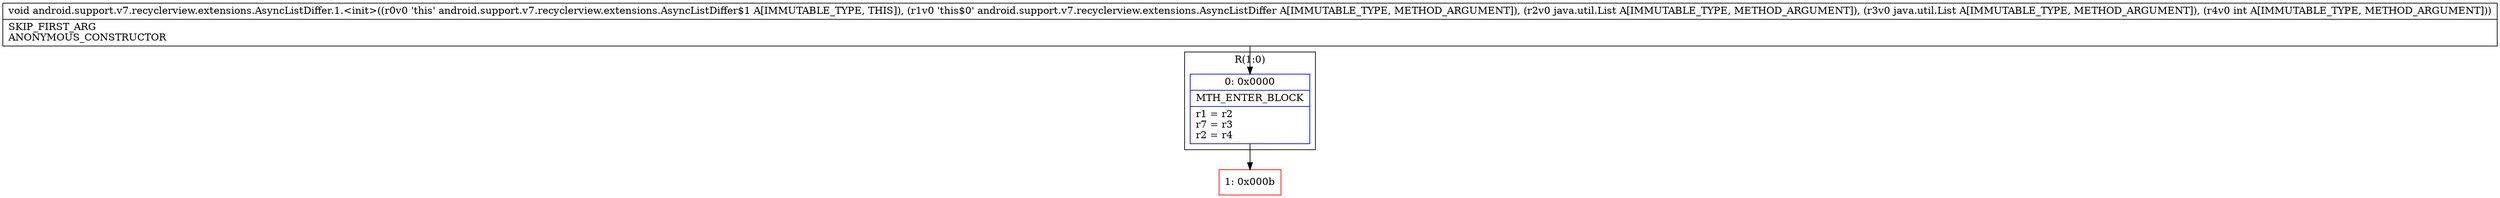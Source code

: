 digraph "CFG forandroid.support.v7.recyclerview.extensions.AsyncListDiffer.1.\<init\>(Landroid\/support\/v7\/recyclerview\/extensions\/AsyncListDiffer;Ljava\/util\/List;Ljava\/util\/List;I)V" {
subgraph cluster_Region_1572510199 {
label = "R(1:0)";
node [shape=record,color=blue];
Node_0 [shape=record,label="{0\:\ 0x0000|MTH_ENTER_BLOCK\l|r1 = r2\lr7 = r3\lr2 = r4\l}"];
}
Node_1 [shape=record,color=red,label="{1\:\ 0x000b}"];
MethodNode[shape=record,label="{void android.support.v7.recyclerview.extensions.AsyncListDiffer.1.\<init\>((r0v0 'this' android.support.v7.recyclerview.extensions.AsyncListDiffer$1 A[IMMUTABLE_TYPE, THIS]), (r1v0 'this$0' android.support.v7.recyclerview.extensions.AsyncListDiffer A[IMMUTABLE_TYPE, METHOD_ARGUMENT]), (r2v0 java.util.List A[IMMUTABLE_TYPE, METHOD_ARGUMENT]), (r3v0 java.util.List A[IMMUTABLE_TYPE, METHOD_ARGUMENT]), (r4v0 int A[IMMUTABLE_TYPE, METHOD_ARGUMENT]))  | SKIP_FIRST_ARG\lANONYMOUS_CONSTRUCTOR\l}"];
MethodNode -> Node_0;
Node_0 -> Node_1;
}

